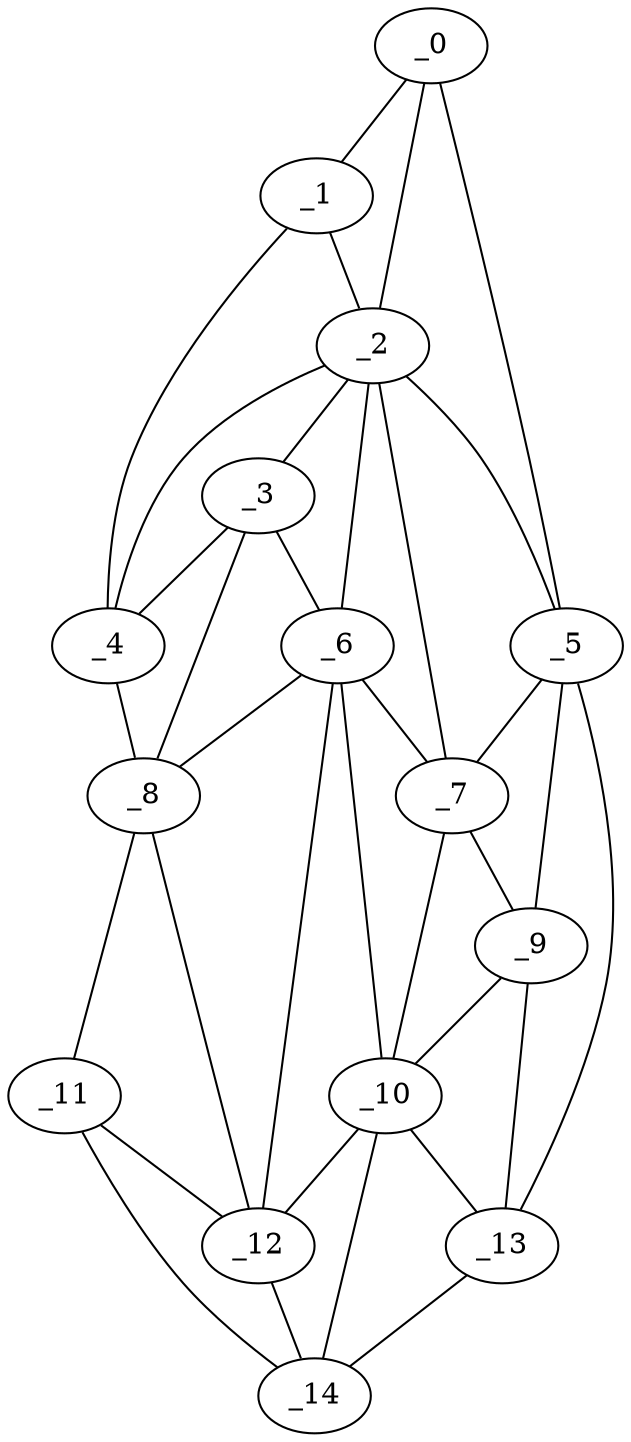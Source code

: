 graph "obj82__345.gxl" {
	_0	 [x=43,
		y=16];
	_1	 [x=52,
		y=9];
	_0 -- _1	 [valence=1];
	_2	 [x=57,
		y=22];
	_0 -- _2	 [valence=2];
	_5	 [x=73,
		y=47];
	_0 -- _5	 [valence=1];
	_1 -- _2	 [valence=2];
	_4	 [x=69,
		y=10];
	_1 -- _4	 [valence=1];
	_3	 [x=68,
		y=19];
	_2 -- _3	 [valence=2];
	_2 -- _4	 [valence=2];
	_2 -- _5	 [valence=2];
	_6	 [x=74,
		y=27];
	_2 -- _6	 [valence=2];
	_7	 [x=76,
		y=35];
	_2 -- _7	 [valence=1];
	_3 -- _4	 [valence=2];
	_3 -- _6	 [valence=2];
	_8	 [x=82,
		y=13];
	_3 -- _8	 [valence=2];
	_4 -- _8	 [valence=1];
	_5 -- _7	 [valence=2];
	_9	 [x=82,
		y=44];
	_5 -- _9	 [valence=1];
	_13	 [x=96,
		y=46];
	_5 -- _13	 [valence=1];
	_6 -- _7	 [valence=1];
	_6 -- _8	 [valence=1];
	_10	 [x=83,
		y=34];
	_6 -- _10	 [valence=2];
	_12	 [x=88,
		y=24];
	_6 -- _12	 [valence=2];
	_7 -- _9	 [valence=1];
	_7 -- _10	 [valence=2];
	_11	 [x=88,
		y=16];
	_8 -- _11	 [valence=1];
	_8 -- _12	 [valence=2];
	_9 -- _10	 [valence=2];
	_9 -- _13	 [valence=2];
	_10 -- _12	 [valence=1];
	_10 -- _13	 [valence=1];
	_14	 [x=100,
		y=37];
	_10 -- _14	 [valence=2];
	_11 -- _12	 [valence=2];
	_11 -- _14	 [valence=1];
	_12 -- _14	 [valence=2];
	_13 -- _14	 [valence=1];
}
